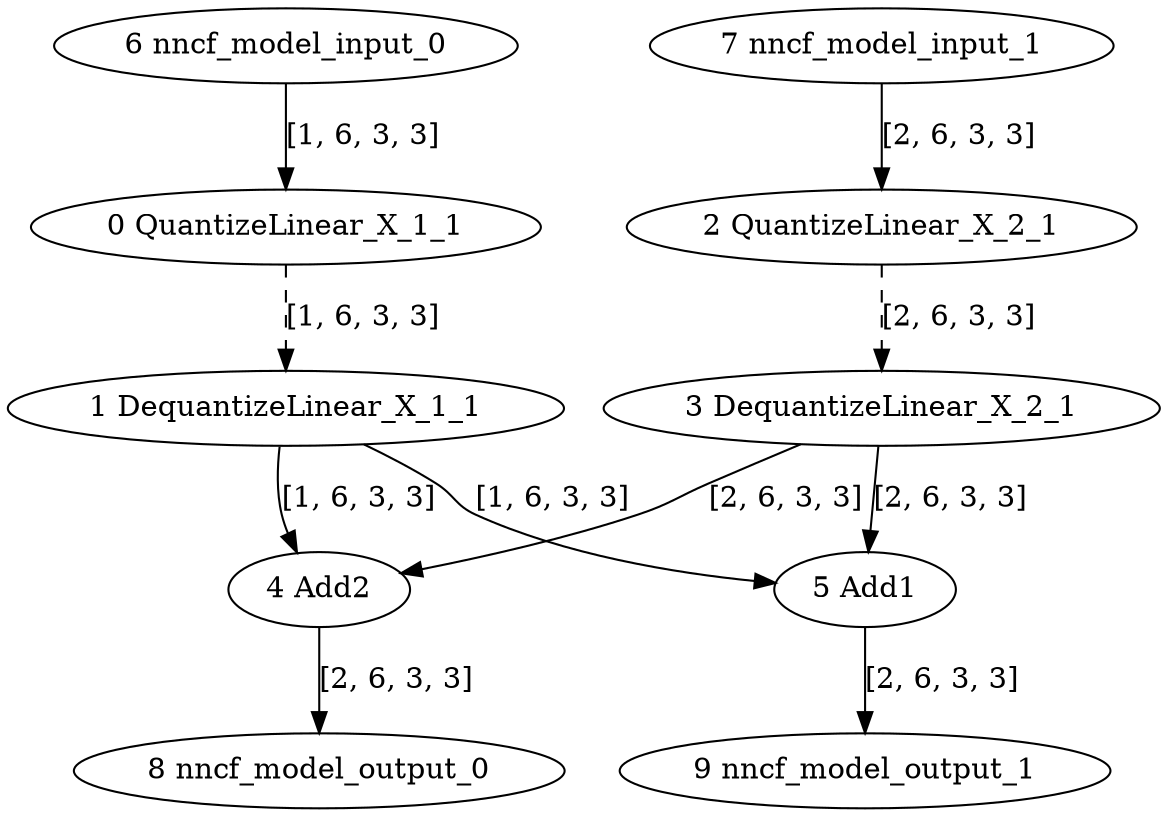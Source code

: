 strict digraph  {
"0 QuantizeLinear_X_1_1" [id=0, type=QuantizeLinear];
"1 DequantizeLinear_X_1_1" [id=1, type=DequantizeLinear];
"2 QuantizeLinear_X_2_1" [id=2, type=QuantizeLinear];
"3 DequantizeLinear_X_2_1" [id=3, type=DequantizeLinear];
"4 Add2" [id=4, type=Add];
"5 Add1" [id=5, type=Add];
"6 nncf_model_input_0" [id=6, type=nncf_model_input];
"7 nncf_model_input_1" [id=7, type=nncf_model_input];
"8 nncf_model_output_0" [id=8, type=nncf_model_output];
"9 nncf_model_output_1" [id=9, type=nncf_model_output];
"0 QuantizeLinear_X_1_1" -> "1 DequantizeLinear_X_1_1"  [label="[1, 6, 3, 3]", style=dashed];
"1 DequantizeLinear_X_1_1" -> "4 Add2"  [label="[1, 6, 3, 3]", style=solid];
"1 DequantizeLinear_X_1_1" -> "5 Add1"  [label="[1, 6, 3, 3]", style=solid];
"2 QuantizeLinear_X_2_1" -> "3 DequantizeLinear_X_2_1"  [label="[2, 6, 3, 3]", style=dashed];
"3 DequantizeLinear_X_2_1" -> "4 Add2"  [label="[2, 6, 3, 3]", style=solid];
"3 DequantizeLinear_X_2_1" -> "5 Add1"  [label="[2, 6, 3, 3]", style=solid];
"4 Add2" -> "8 nncf_model_output_0"  [label="[2, 6, 3, 3]", style=solid];
"5 Add1" -> "9 nncf_model_output_1"  [label="[2, 6, 3, 3]", style=solid];
"6 nncf_model_input_0" -> "0 QuantizeLinear_X_1_1"  [label="[1, 6, 3, 3]", style=solid];
"7 nncf_model_input_1" -> "2 QuantizeLinear_X_2_1"  [label="[2, 6, 3, 3]", style=solid];
}
